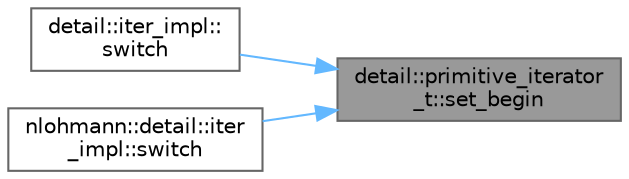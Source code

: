 digraph "detail::primitive_iterator_t::set_begin"
{
 // LATEX_PDF_SIZE
  bgcolor="transparent";
  edge [fontname=Helvetica,fontsize=10,labelfontname=Helvetica,labelfontsize=10];
  node [fontname=Helvetica,fontsize=10,shape=box,height=0.2,width=0.4];
  rankdir="RL";
  Node1 [id="Node000001",label="detail::primitive_iterator\l_t::set_begin",height=0.2,width=0.4,color="gray40", fillcolor="grey60", style="filled", fontcolor="black",tooltip="set iterator to a defined beginning"];
  Node1 -> Node2 [id="edge1_Node000001_Node000002",dir="back",color="steelblue1",style="solid",tooltip=" "];
  Node2 [id="Node000002",label="detail::iter_impl::\lswitch",height=0.2,width=0.4,color="grey40", fillcolor="white", style="filled",URL="$classdetail_1_1iter__impl.html#ab3a9cbf054745890847c27896f636ecc",tooltip=" "];
  Node1 -> Node3 [id="edge2_Node000001_Node000003",dir="back",color="steelblue1",style="solid",tooltip=" "];
  Node3 [id="Node000003",label="nlohmann::detail::iter\l_impl::switch",height=0.2,width=0.4,color="grey40", fillcolor="white", style="filled",URL="$classnlohmann_1_1detail_1_1iter__impl.html#abc2f80067020fae59d7fbccf39f1547a",tooltip=" "];
}
